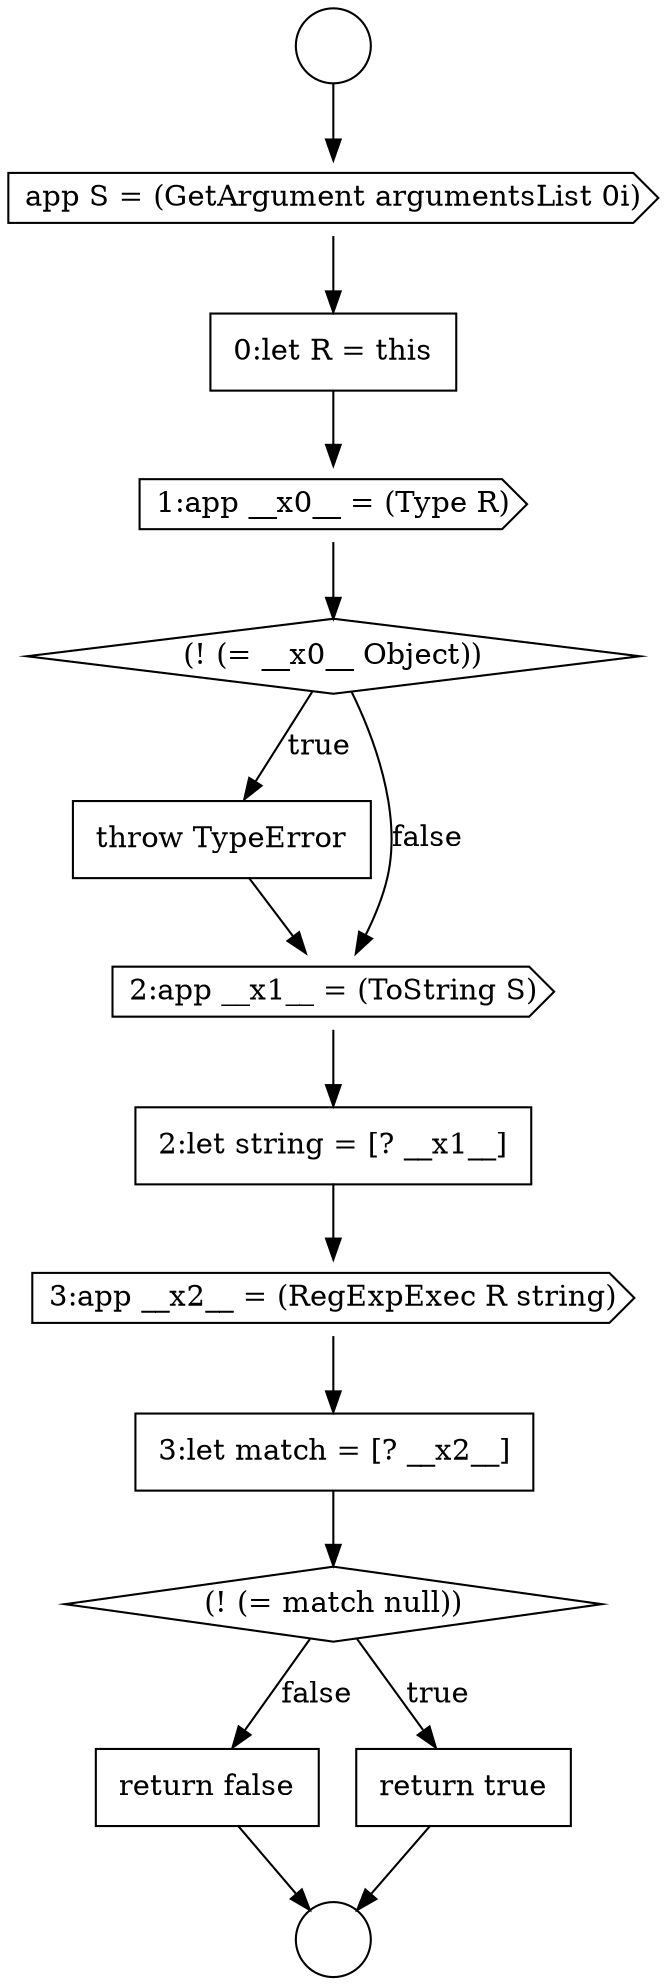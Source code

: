digraph {
  node13073 [shape=none, margin=0, label=<<font color="black">
    <table border="0" cellborder="1" cellspacing="0" cellpadding="10">
      <tr><td align="left">2:let string = [? __x1__]</td></tr>
    </table>
  </font>> color="black" fillcolor="white" style=filled]
  node13067 [shape=cds, label=<<font color="black">app S = (GetArgument argumentsList 0i)</font>> color="black" fillcolor="white" style=filled]
  node13078 [shape=none, margin=0, label=<<font color="black">
    <table border="0" cellborder="1" cellspacing="0" cellpadding="10">
      <tr><td align="left">return false</td></tr>
    </table>
  </font>> color="black" fillcolor="white" style=filled]
  node13070 [shape=diamond, label=<<font color="black">(! (= __x0__ Object))</font>> color="black" fillcolor="white" style=filled]
  node13074 [shape=cds, label=<<font color="black">3:app __x2__ = (RegExpExec R string)</font>> color="black" fillcolor="white" style=filled]
  node13066 [shape=circle label=" " color="black" fillcolor="white" style=filled]
  node13071 [shape=none, margin=0, label=<<font color="black">
    <table border="0" cellborder="1" cellspacing="0" cellpadding="10">
      <tr><td align="left">throw TypeError</td></tr>
    </table>
  </font>> color="black" fillcolor="white" style=filled]
  node13075 [shape=none, margin=0, label=<<font color="black">
    <table border="0" cellborder="1" cellspacing="0" cellpadding="10">
      <tr><td align="left">3:let match = [? __x2__]</td></tr>
    </table>
  </font>> color="black" fillcolor="white" style=filled]
  node13069 [shape=cds, label=<<font color="black">1:app __x0__ = (Type R)</font>> color="black" fillcolor="white" style=filled]
  node13065 [shape=circle label=" " color="black" fillcolor="white" style=filled]
  node13076 [shape=diamond, label=<<font color="black">(! (= match null))</font>> color="black" fillcolor="white" style=filled]
  node13068 [shape=none, margin=0, label=<<font color="black">
    <table border="0" cellborder="1" cellspacing="0" cellpadding="10">
      <tr><td align="left">0:let R = this</td></tr>
    </table>
  </font>> color="black" fillcolor="white" style=filled]
  node13077 [shape=none, margin=0, label=<<font color="black">
    <table border="0" cellborder="1" cellspacing="0" cellpadding="10">
      <tr><td align="left">return true</td></tr>
    </table>
  </font>> color="black" fillcolor="white" style=filled]
  node13072 [shape=cds, label=<<font color="black">2:app __x1__ = (ToString S)</font>> color="black" fillcolor="white" style=filled]
  node13072 -> node13073 [ color="black"]
  node13073 -> node13074 [ color="black"]
  node13078 -> node13066 [ color="black"]
  node13067 -> node13068 [ color="black"]
  node13071 -> node13072 [ color="black"]
  node13068 -> node13069 [ color="black"]
  node13074 -> node13075 [ color="black"]
  node13065 -> node13067 [ color="black"]
  node13076 -> node13077 [label=<<font color="black">true</font>> color="black"]
  node13076 -> node13078 [label=<<font color="black">false</font>> color="black"]
  node13069 -> node13070 [ color="black"]
  node13070 -> node13071 [label=<<font color="black">true</font>> color="black"]
  node13070 -> node13072 [label=<<font color="black">false</font>> color="black"]
  node13075 -> node13076 [ color="black"]
  node13077 -> node13066 [ color="black"]
}
